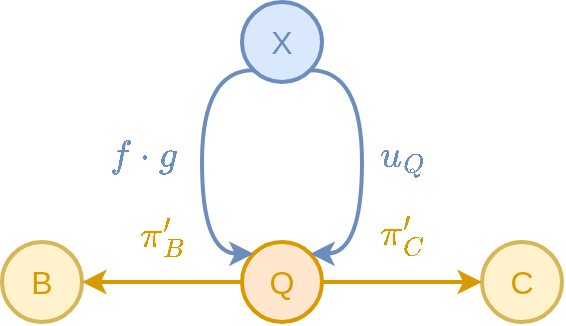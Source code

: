<mxfile version="22.1.11" type="device">
  <diagram name="Page-1" id="3ognbXSng7ltKSvOxRZD">
    <mxGraphModel dx="1050" dy="635" grid="1" gridSize="10" guides="1" tooltips="1" connect="1" arrows="1" fold="1" page="1" pageScale="1" pageWidth="827" pageHeight="1169" math="1" shadow="0">
      <root>
        <mxCell id="0" />
        <mxCell id="1" parent="0" />
        <mxCell id="d3XYJ0kTGgPDI1fNx5ZZ-6" value="&lt;span style=&quot;font-size: 16px;&quot;&gt;B&lt;/span&gt;" style="ellipse;whiteSpace=wrap;html=1;aspect=fixed;fillColor=#fff2cc;strokeColor=#d6b656;fontColor=#D79B00;strokeWidth=2;" parent="1" vertex="1">
          <mxGeometry x="40" y="160" width="40" height="40" as="geometry" />
        </mxCell>
        <mxCell id="d3XYJ0kTGgPDI1fNx5ZZ-8" value="&lt;font style=&quot;font-size: 16px;&quot;&gt;C&lt;/font&gt;" style="ellipse;whiteSpace=wrap;html=1;aspect=fixed;fillColor=#fff2cc;strokeColor=#d6b656;fontColor=#D79B00;strokeWidth=2;" parent="1" vertex="1">
          <mxGeometry x="280" y="160" width="40" height="40" as="geometry" />
        </mxCell>
        <mxCell id="d3XYJ0kTGgPDI1fNx5ZZ-21" style="edgeStyle=orthogonalEdgeStyle;rounded=0;orthogonalLoop=1;jettySize=auto;html=1;exitX=0;exitY=0.5;exitDx=0;exitDy=0;entryX=1;entryY=0.5;entryDx=0;entryDy=0;curved=1;fillColor=#ffe6cc;strokeColor=#D79B00;strokeWidth=2;" parent="1" source="d3XYJ0kTGgPDI1fNx5ZZ-20" target="d3XYJ0kTGgPDI1fNx5ZZ-6" edge="1">
          <mxGeometry relative="1" as="geometry" />
        </mxCell>
        <mxCell id="d3XYJ0kTGgPDI1fNx5ZZ-22" style="edgeStyle=orthogonalEdgeStyle;rounded=0;orthogonalLoop=1;jettySize=auto;html=1;exitX=1;exitY=0.5;exitDx=0;exitDy=0;entryX=0;entryY=0.5;entryDx=0;entryDy=0;curved=1;fillColor=#ffe6cc;strokeColor=#d79b00;strokeWidth=2;" parent="1" source="d3XYJ0kTGgPDI1fNx5ZZ-20" target="d3XYJ0kTGgPDI1fNx5ZZ-8" edge="1">
          <mxGeometry relative="1" as="geometry" />
        </mxCell>
        <mxCell id="d3XYJ0kTGgPDI1fNx5ZZ-20" value="&lt;font style=&quot;font-size: 16px;&quot;&gt;Q&lt;/font&gt;" style="ellipse;whiteSpace=wrap;html=1;aspect=fixed;fillColor=#ffe6cc;strokeColor=#d79b00;fontColor=#D79B00;strokeWidth=2;" parent="1" vertex="1">
          <mxGeometry x="160" y="160" width="40" height="40" as="geometry" />
        </mxCell>
        <mxCell id="d3XYJ0kTGgPDI1fNx5ZZ-23" value="&lt;font style=&quot;font-size: 16px;&quot;&gt;\(\pi_B&#39;\)&lt;/font&gt;" style="edgeLabel;html=1;align=center;verticalAlign=top;resizable=0;points=[];labelBackgroundColor=none;fontSize=10;fontColor=#D79B00;" parent="1" vertex="1" connectable="0">
          <mxGeometry x="119.996" y="140.003" as="geometry" />
        </mxCell>
        <mxCell id="d3XYJ0kTGgPDI1fNx5ZZ-24" value="&lt;font style=&quot;font-size: 16px;&quot;&gt;\(\pi_C&#39;\)&lt;/font&gt;" style="edgeLabel;html=1;align=center;verticalAlign=top;resizable=0;points=[];labelBackgroundColor=none;fontSize=10;fontColor=#D79B00;" parent="1" vertex="1" connectable="0">
          <mxGeometry x="239.996" y="140.003" as="geometry" />
        </mxCell>
        <mxCell id="kt64mStuYoiQwjbo65hI-5" style="edgeStyle=orthogonalEdgeStyle;curved=1;rounded=0;orthogonalLoop=1;jettySize=auto;html=1;exitX=0;exitY=1;exitDx=0;exitDy=0;entryX=0;entryY=0;entryDx=0;entryDy=0;fillColor=#dae8fc;strokeColor=#6c8ebf;strokeWidth=2;" edge="1" parent="1" source="ssYykq-qqlclmQmpV-xH-1" target="d3XYJ0kTGgPDI1fNx5ZZ-20">
          <mxGeometry relative="1" as="geometry">
            <Array as="points">
              <mxPoint x="140" y="74" />
              <mxPoint x="140" y="166" />
            </Array>
          </mxGeometry>
        </mxCell>
        <mxCell id="kt64mStuYoiQwjbo65hI-6" style="edgeStyle=orthogonalEdgeStyle;curved=1;rounded=0;orthogonalLoop=1;jettySize=auto;html=1;exitX=1;exitY=1;exitDx=0;exitDy=0;entryX=1;entryY=0;entryDx=0;entryDy=0;fillColor=#dae8fc;strokeColor=#6c8ebf;strokeWidth=2;" edge="1" parent="1" source="ssYykq-qqlclmQmpV-xH-1" target="d3XYJ0kTGgPDI1fNx5ZZ-20">
          <mxGeometry relative="1" as="geometry">
            <Array as="points">
              <mxPoint x="220" y="74" />
              <mxPoint x="220" y="166" />
            </Array>
          </mxGeometry>
        </mxCell>
        <mxCell id="ssYykq-qqlclmQmpV-xH-1" value="&lt;font style=&quot;font-size: 16px;&quot;&gt;X&lt;/font&gt;" style="ellipse;whiteSpace=wrap;html=1;aspect=fixed;fillColor=#dae8fc;strokeColor=#6c8ebf;strokeWidth=2;fontColor=#6C8EBF;" parent="1" vertex="1">
          <mxGeometry x="160" y="40" width="40" height="40" as="geometry" />
        </mxCell>
        <mxCell id="kt64mStuYoiQwjbo65hI-3" value="&lt;font style=&quot;font-size: 16px;&quot;&gt;\(f \cdot g\)&lt;/font&gt;" style="edgeLabel;html=1;align=center;verticalAlign=top;resizable=0;points=[];labelBackgroundColor=none;fontSize=10;fontColor=#6C8EBF;" vertex="1" connectable="0" parent="1">
          <mxGeometry x="109.996" y="100.003" as="geometry" />
        </mxCell>
        <mxCell id="kt64mStuYoiQwjbo65hI-4" value="&lt;font style=&quot;font-size: 16px;&quot;&gt;\(u_Q\)&lt;/font&gt;" style="edgeLabel;html=1;align=center;verticalAlign=top;resizable=0;points=[];labelBackgroundColor=none;fontSize=10;fontColor=#6C8EBF;" vertex="1" connectable="0" parent="1">
          <mxGeometry x="239.996" y="100.003" as="geometry" />
        </mxCell>
      </root>
    </mxGraphModel>
  </diagram>
</mxfile>
